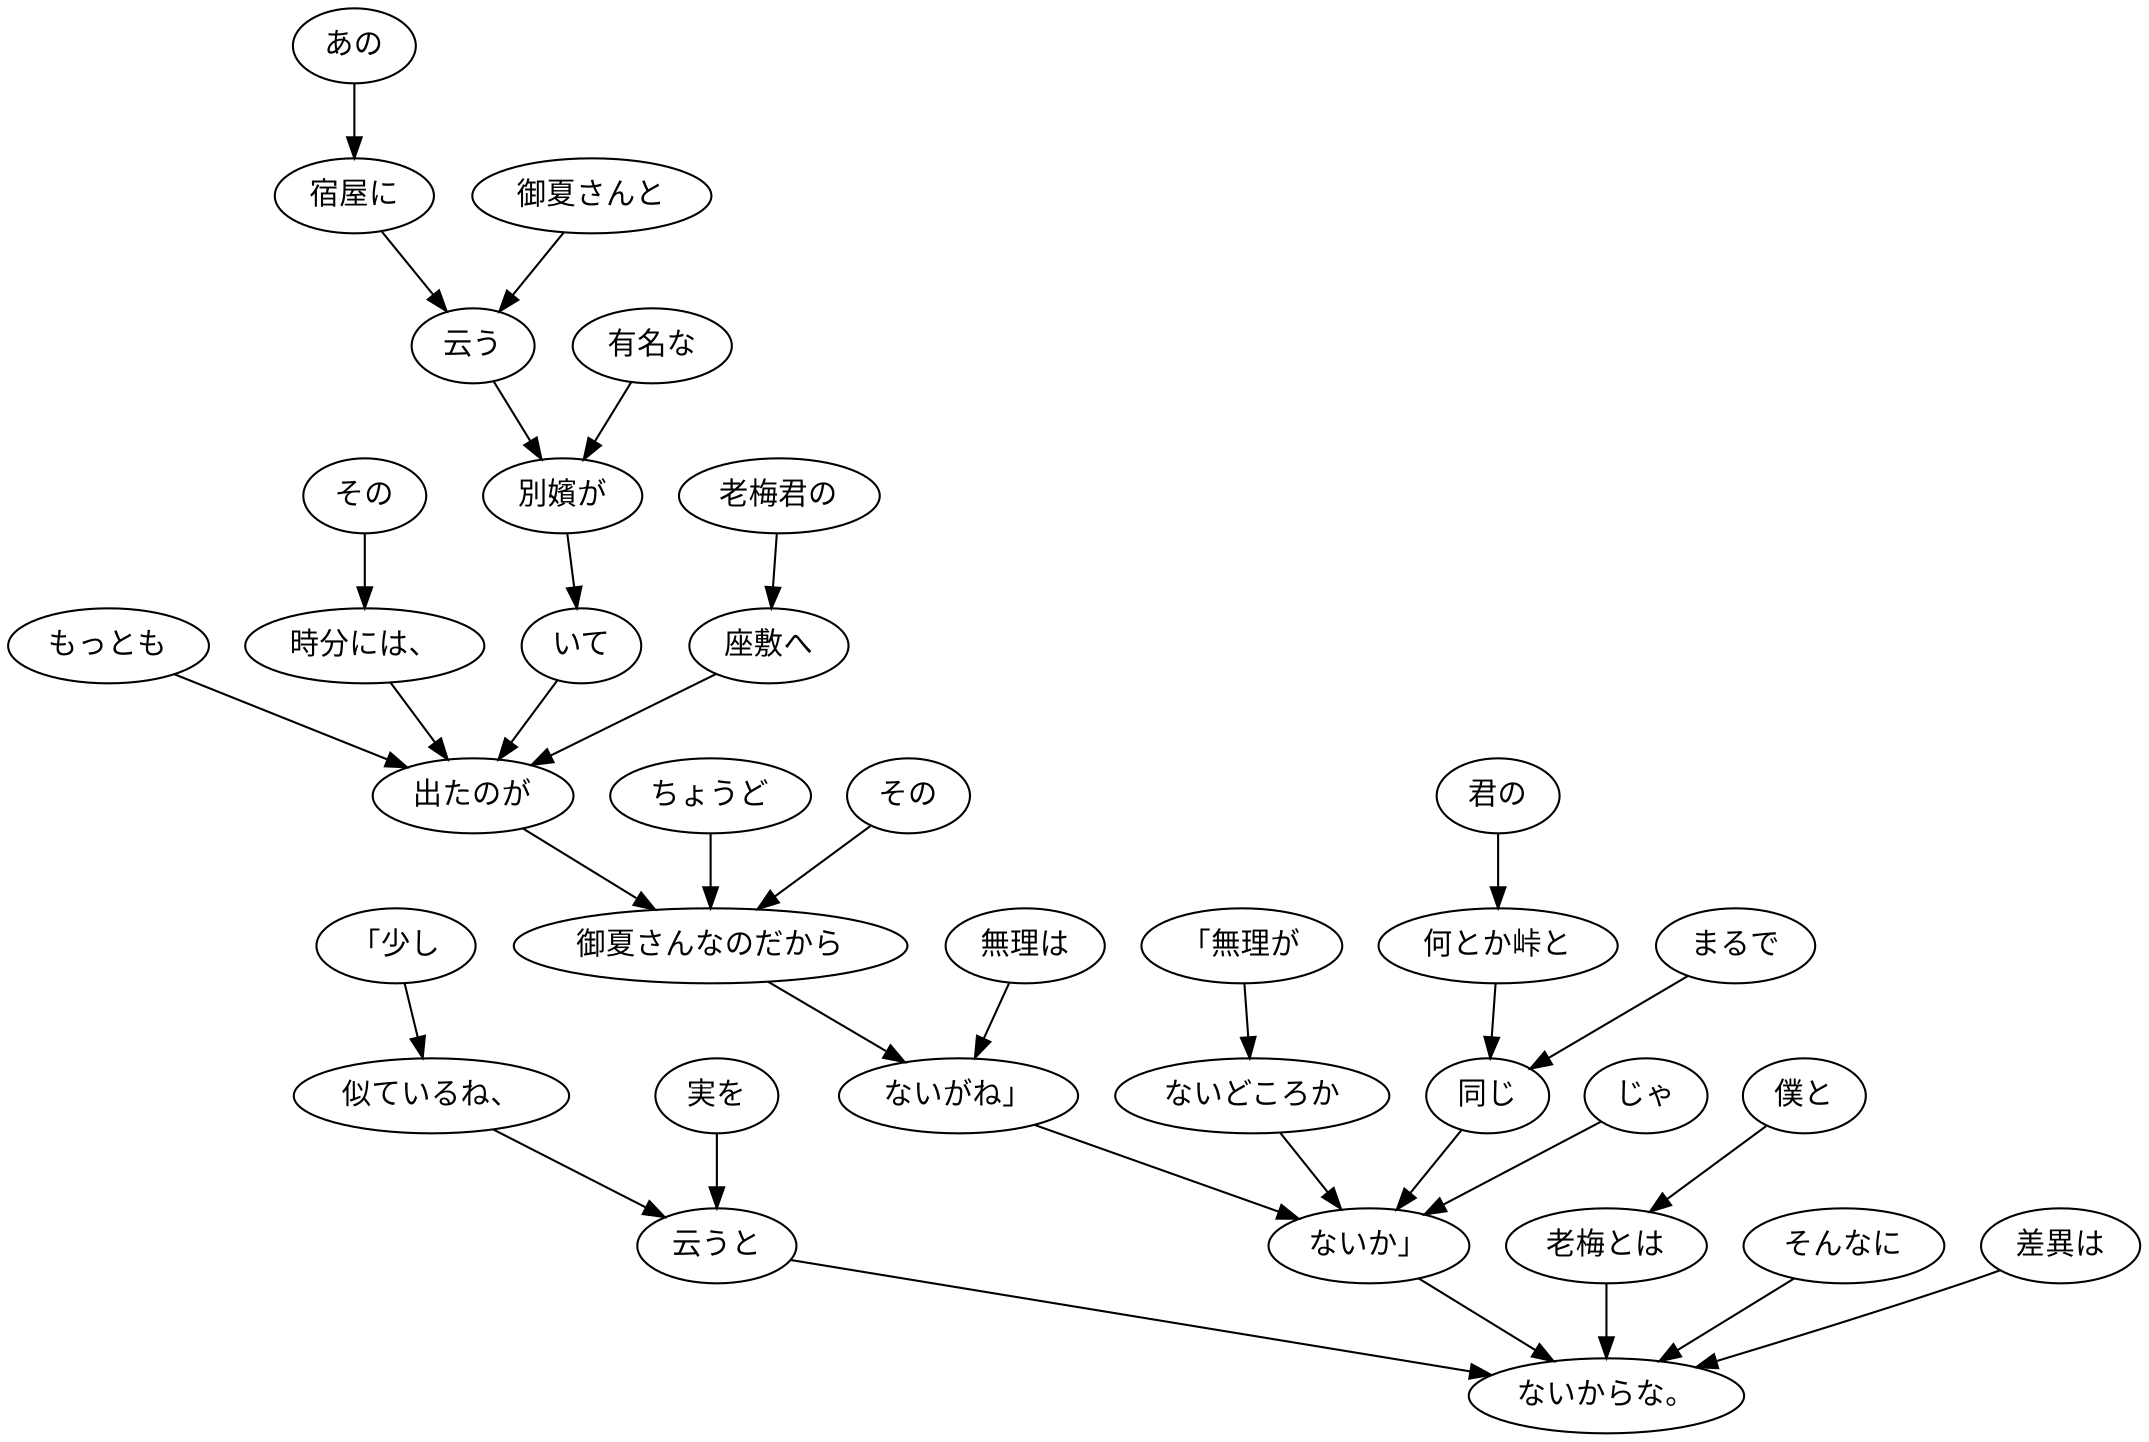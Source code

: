 digraph graph3650 {
	node0 [label="もっとも"];
	node1 [label="その"];
	node2 [label="時分には、"];
	node3 [label="あの"];
	node4 [label="宿屋に"];
	node5 [label="御夏さんと"];
	node6 [label="云う"];
	node7 [label="有名な"];
	node8 [label="別嬪が"];
	node9 [label="いて"];
	node10 [label="老梅君の"];
	node11 [label="座敷へ"];
	node12 [label="出たのが"];
	node13 [label="ちょうど"];
	node14 [label="その"];
	node15 [label="御夏さんなのだから"];
	node16 [label="無理は"];
	node17 [label="ないがね」"];
	node18 [label="「無理が"];
	node19 [label="ないどころか"];
	node20 [label="君の"];
	node21 [label="何とか峠と"];
	node22 [label="まるで"];
	node23 [label="同じ"];
	node24 [label="じゃ"];
	node25 [label="ないか」"];
	node26 [label="「少し"];
	node27 [label="似ているね、"];
	node28 [label="実を"];
	node29 [label="云うと"];
	node30 [label="僕と"];
	node31 [label="老梅とは"];
	node32 [label="そんなに"];
	node33 [label="差異は"];
	node34 [label="ないからな。"];
	node0 -> node12;
	node1 -> node2;
	node2 -> node12;
	node3 -> node4;
	node4 -> node6;
	node5 -> node6;
	node6 -> node8;
	node7 -> node8;
	node8 -> node9;
	node9 -> node12;
	node10 -> node11;
	node11 -> node12;
	node12 -> node15;
	node13 -> node15;
	node14 -> node15;
	node15 -> node17;
	node16 -> node17;
	node17 -> node25;
	node18 -> node19;
	node19 -> node25;
	node20 -> node21;
	node21 -> node23;
	node22 -> node23;
	node23 -> node25;
	node24 -> node25;
	node25 -> node34;
	node26 -> node27;
	node27 -> node29;
	node28 -> node29;
	node29 -> node34;
	node30 -> node31;
	node31 -> node34;
	node32 -> node34;
	node33 -> node34;
}
